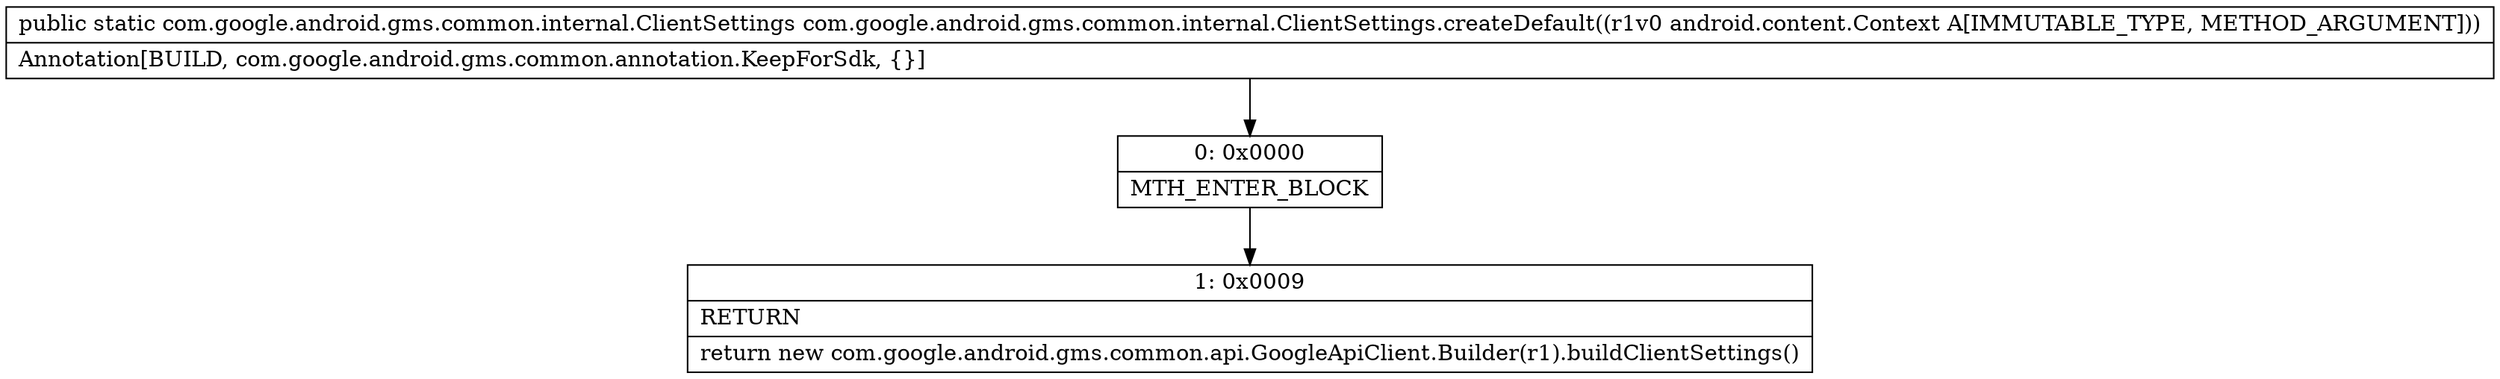 digraph "CFG forcom.google.android.gms.common.internal.ClientSettings.createDefault(Landroid\/content\/Context;)Lcom\/google\/android\/gms\/common\/internal\/ClientSettings;" {
Node_0 [shape=record,label="{0\:\ 0x0000|MTH_ENTER_BLOCK\l}"];
Node_1 [shape=record,label="{1\:\ 0x0009|RETURN\l|return new com.google.android.gms.common.api.GoogleApiClient.Builder(r1).buildClientSettings()\l}"];
MethodNode[shape=record,label="{public static com.google.android.gms.common.internal.ClientSettings com.google.android.gms.common.internal.ClientSettings.createDefault((r1v0 android.content.Context A[IMMUTABLE_TYPE, METHOD_ARGUMENT]))  | Annotation[BUILD, com.google.android.gms.common.annotation.KeepForSdk, \{\}]\l}"];
MethodNode -> Node_0;
Node_0 -> Node_1;
}

